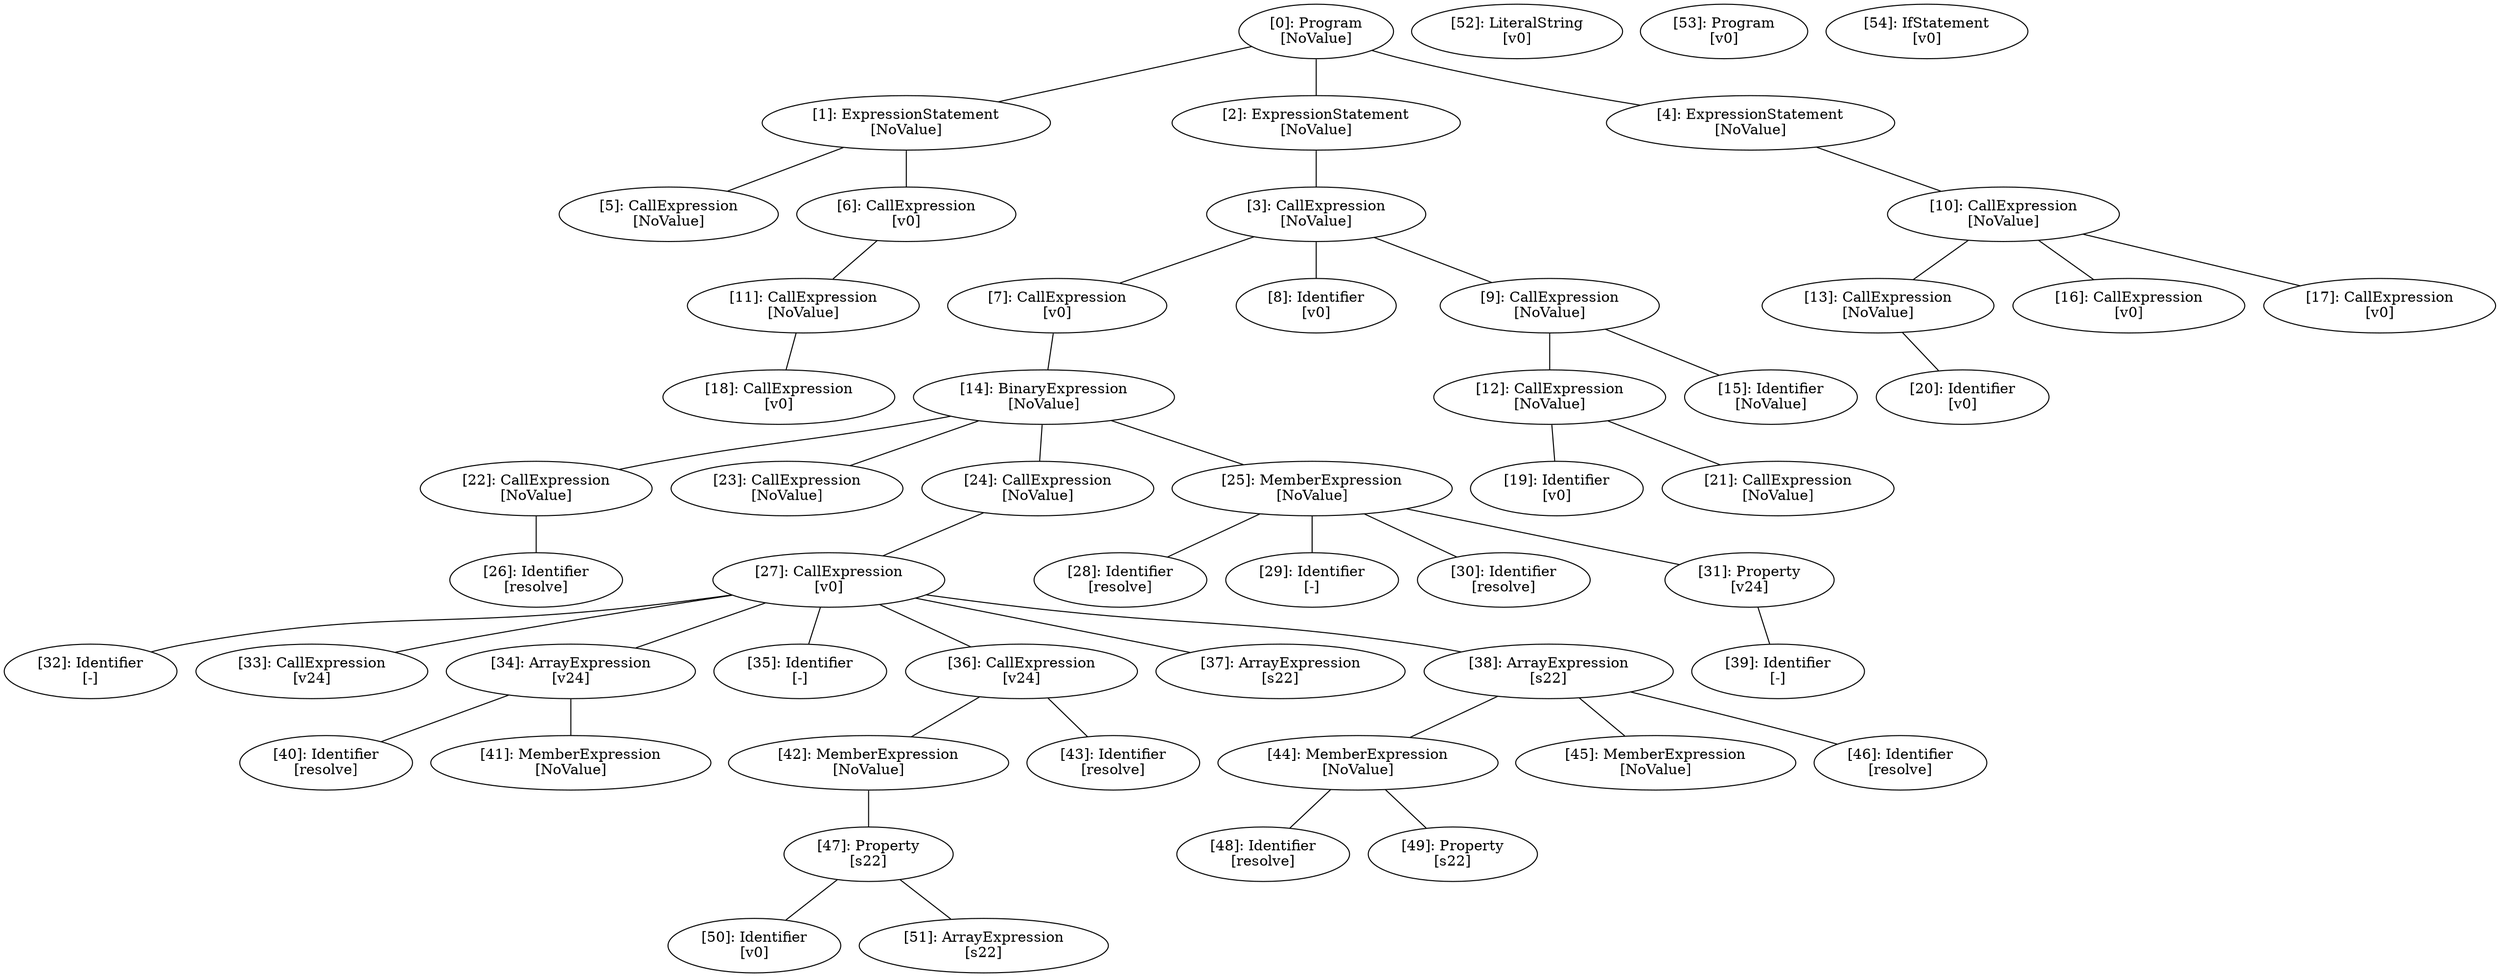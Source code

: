 // Result
graph {
	0 [label="[0]: Program
[NoValue]"]
	1 [label="[1]: ExpressionStatement
[NoValue]"]
	2 [label="[2]: ExpressionStatement
[NoValue]"]
	3 [label="[3]: CallExpression
[NoValue]"]
	4 [label="[4]: ExpressionStatement
[NoValue]"]
	5 [label="[5]: CallExpression
[NoValue]"]
	6 [label="[6]: CallExpression
[v0]"]
	7 [label="[7]: CallExpression
[v0]"]
	8 [label="[8]: Identifier
[v0]"]
	9 [label="[9]: CallExpression
[NoValue]"]
	10 [label="[10]: CallExpression
[NoValue]"]
	11 [label="[11]: CallExpression
[NoValue]"]
	12 [label="[12]: CallExpression
[NoValue]"]
	13 [label="[13]: CallExpression
[NoValue]"]
	14 [label="[14]: BinaryExpression
[NoValue]"]
	15 [label="[15]: Identifier
[NoValue]"]
	16 [label="[16]: CallExpression
[v0]"]
	17 [label="[17]: CallExpression
[v0]"]
	18 [label="[18]: CallExpression
[v0]"]
	19 [label="[19]: Identifier
[v0]"]
	20 [label="[20]: Identifier
[v0]"]
	21 [label="[21]: CallExpression
[NoValue]"]
	22 [label="[22]: CallExpression
[NoValue]"]
	23 [label="[23]: CallExpression
[NoValue]"]
	24 [label="[24]: CallExpression
[NoValue]"]
	25 [label="[25]: MemberExpression
[NoValue]"]
	26 [label="[26]: Identifier
[resolve]"]
	27 [label="[27]: CallExpression
[v0]"]
	28 [label="[28]: Identifier
[resolve]"]
	29 [label="[29]: Identifier
[-]"]
	30 [label="[30]: Identifier
[resolve]"]
	31 [label="[31]: Property
[v24]"]
	32 [label="[32]: Identifier
[-]"]
	33 [label="[33]: CallExpression
[v24]"]
	34 [label="[34]: ArrayExpression
[v24]"]
	35 [label="[35]: Identifier
[-]"]
	36 [label="[36]: CallExpression
[v24]"]
	37 [label="[37]: ArrayExpression
[s22]"]
	38 [label="[38]: ArrayExpression
[s22]"]
	39 [label="[39]: Identifier
[-]"]
	40 [label="[40]: Identifier
[resolve]"]
	41 [label="[41]: MemberExpression
[NoValue]"]
	42 [label="[42]: MemberExpression
[NoValue]"]
	43 [label="[43]: Identifier
[resolve]"]
	44 [label="[44]: MemberExpression
[NoValue]"]
	45 [label="[45]: MemberExpression
[NoValue]"]
	46 [label="[46]: Identifier
[resolve]"]
	47 [label="[47]: Property
[s22]"]
	48 [label="[48]: Identifier
[resolve]"]
	49 [label="[49]: Property
[s22]"]
	50 [label="[50]: Identifier
[v0]"]
	51 [label="[51]: ArrayExpression
[s22]"]
	52 [label="[52]: LiteralString
[v0]"]
	53 [label="[53]: Program
[v0]"]
	54 [label="[54]: IfStatement
[v0]"]
	0 -- 1
	0 -- 2
	0 -- 4
	1 -- 5
	1 -- 6
	2 -- 3
	3 -- 7
	3 -- 8
	3 -- 9
	4 -- 10
	6 -- 11
	7 -- 14
	9 -- 12
	9 -- 15
	10 -- 13
	10 -- 16
	10 -- 17
	11 -- 18
	12 -- 19
	12 -- 21
	13 -- 20
	14 -- 22
	14 -- 23
	14 -- 24
	14 -- 25
	22 -- 26
	24 -- 27
	25 -- 28
	25 -- 29
	25 -- 30
	25 -- 31
	27 -- 32
	27 -- 33
	27 -- 34
	27 -- 35
	27 -- 36
	27 -- 37
	27 -- 38
	31 -- 39
	34 -- 40
	34 -- 41
	36 -- 42
	36 -- 43
	38 -- 44
	38 -- 45
	38 -- 46
	42 -- 47
	44 -- 48
	44 -- 49
	47 -- 50
	47 -- 51
}
